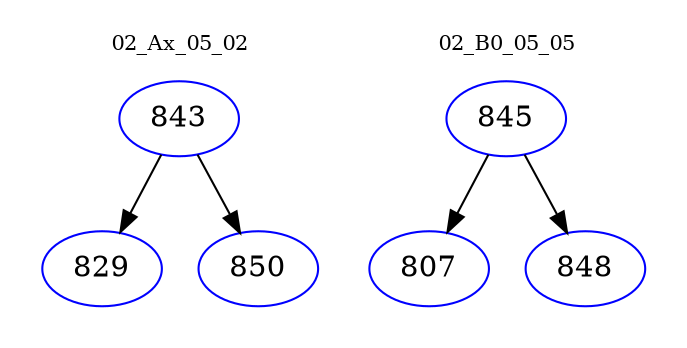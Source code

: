 digraph{
subgraph cluster_0 {
color = white
label = "02_Ax_05_02";
fontsize=10;
T0_843 [label="843", color="blue"]
T0_843 -> T0_829 [color="black"]
T0_829 [label="829", color="blue"]
T0_843 -> T0_850 [color="black"]
T0_850 [label="850", color="blue"]
}
subgraph cluster_1 {
color = white
label = "02_B0_05_05";
fontsize=10;
T1_845 [label="845", color="blue"]
T1_845 -> T1_807 [color="black"]
T1_807 [label="807", color="blue"]
T1_845 -> T1_848 [color="black"]
T1_848 [label="848", color="blue"]
}
}
